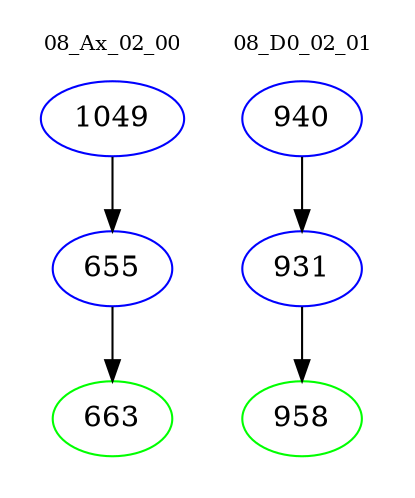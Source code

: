 digraph{
subgraph cluster_0 {
color = white
label = "08_Ax_02_00";
fontsize=10;
T0_1049 [label="1049", color="blue"]
T0_1049 -> T0_655 [color="black"]
T0_655 [label="655", color="blue"]
T0_655 -> T0_663 [color="black"]
T0_663 [label="663", color="green"]
}
subgraph cluster_1 {
color = white
label = "08_D0_02_01";
fontsize=10;
T1_940 [label="940", color="blue"]
T1_940 -> T1_931 [color="black"]
T1_931 [label="931", color="blue"]
T1_931 -> T1_958 [color="black"]
T1_958 [label="958", color="green"]
}
}
